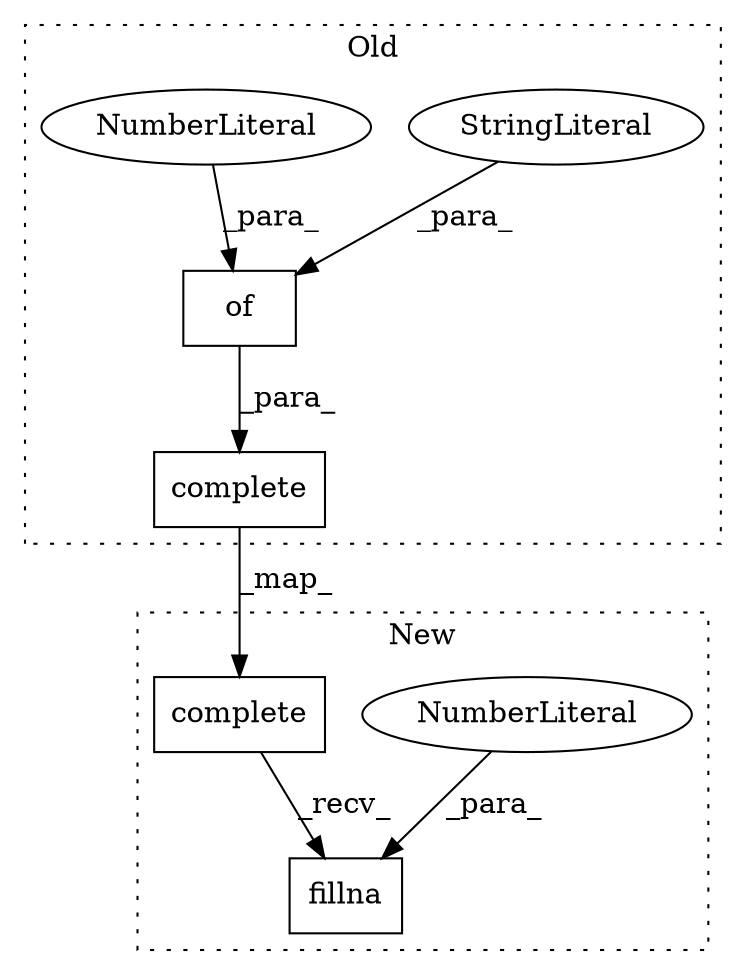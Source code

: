 digraph G {
subgraph cluster0 {
1 [label="of" a="32" s="3955,3971" l="3,1" shape="box"];
3 [label="StringLiteral" a="45" s="3958" l="11" shape="ellipse"];
5 [label="NumberLiteral" a="34" s="3970" l="1" shape="ellipse"];
7 [label="complete" a="32" s="3861,3972" l="9,1" shape="box"];
label = "Old";
style="dotted";
}
subgraph cluster1 {
2 [label="fillna" a="32" s="4613,4621" l="7,1" shape="box"];
4 [label="NumberLiteral" a="34" s="4620" l="1" shape="ellipse"];
6 [label="complete" a="32" s="4532,4611" l="9,1" shape="box"];
label = "New";
style="dotted";
}
1 -> 7 [label="_para_"];
3 -> 1 [label="_para_"];
4 -> 2 [label="_para_"];
5 -> 1 [label="_para_"];
6 -> 2 [label="_recv_"];
7 -> 6 [label="_map_"];
}